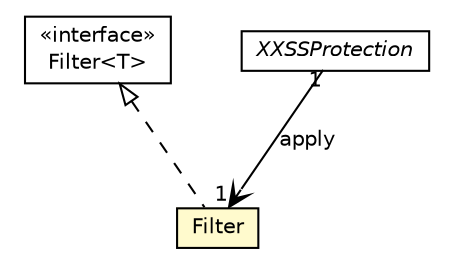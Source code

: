 #!/usr/local/bin/dot
#
# Class diagram 
# Generated by UMLGraph version R5_6-24-gf6e263 (http://www.umlgraph.org/)
#

digraph G {
	edge [fontname="Helvetica",fontsize=10,labelfontname="Helvetica",labelfontsize=10];
	node [fontname="Helvetica",fontsize=10,shape=plaintext];
	nodesep=0.25;
	ranksep=0.5;
	// io.werval.api.filters.Filter<T>
	c41572 [label=<<table title="io.werval.api.filters.Filter" border="0" cellborder="1" cellspacing="0" cellpadding="2" port="p" href="../api/filters/Filter.html">
		<tr><td><table border="0" cellspacing="0" cellpadding="1">
<tr><td align="center" balign="center"> &#171;interface&#187; </td></tr>
<tr><td align="center" balign="center"> Filter&lt;T&gt; </td></tr>
		</table></td></tr>
		</table>>, URL="../api/filters/Filter.html", fontname="Helvetica", fontcolor="black", fontsize=10.0];
	// io.werval.filters.XXSSProtection
	c41655 [label=<<table title="io.werval.filters.XXSSProtection" border="0" cellborder="1" cellspacing="0" cellpadding="2" port="p" href="./XXSSProtection.html">
		<tr><td><table border="0" cellspacing="0" cellpadding="1">
<tr><td align="center" balign="center"><font face="Helvetica-Oblique"> XXSSProtection </font></td></tr>
		</table></td></tr>
		</table>>, URL="./XXSSProtection.html", fontname="Helvetica", fontcolor="black", fontsize=10.0];
	// io.werval.filters.XXSSProtection.Filter
	c41656 [label=<<table title="io.werval.filters.XXSSProtection.Filter" border="0" cellborder="1" cellspacing="0" cellpadding="2" port="p" bgcolor="lemonChiffon" href="./XXSSProtection.Filter.html">
		<tr><td><table border="0" cellspacing="0" cellpadding="1">
<tr><td align="center" balign="center"> Filter </td></tr>
		</table></td></tr>
		</table>>, URL="./XXSSProtection.Filter.html", fontname="Helvetica", fontcolor="black", fontsize=10.0];
	// io.werval.filters.XXSSProtection NAVASSOC io.werval.filters.XXSSProtection.Filter
	c41655:p -> c41656:p [taillabel="1", label="apply", headlabel="1", fontname="Helvetica", fontcolor="black", fontsize=10.0, color="black", arrowhead=open];
	//io.werval.filters.XXSSProtection.Filter implements io.werval.api.filters.Filter<T>
	c41572:p -> c41656:p [dir=back,arrowtail=empty,style=dashed];
}

